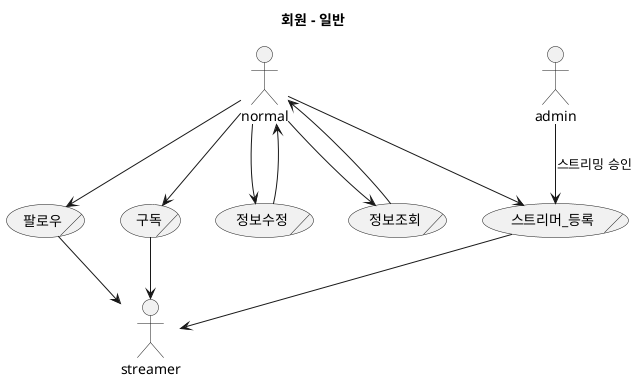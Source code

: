 @startuml

title <b> 회원 - 일반 </b>

actor normal
actor admin
actor streamer

'normal 에서 시작
usecase/ 스트리머_등록
normal --> 스트리머_등록
admin --> 스트리머_등록: 스트리밍 승인
스트리머_등록 --> streamer

usecase/ 팔로우
normal --> 팔로우
팔로우 --> streamer

usecase/ 구독
normal --> 구독
구독 --> streamer

usecase/ 정보수정
normal --> 정보수정
정보수정 --> normal

usecase/ 정보조회
normal --> 정보조회
정보조회 --> normal

@enduml
